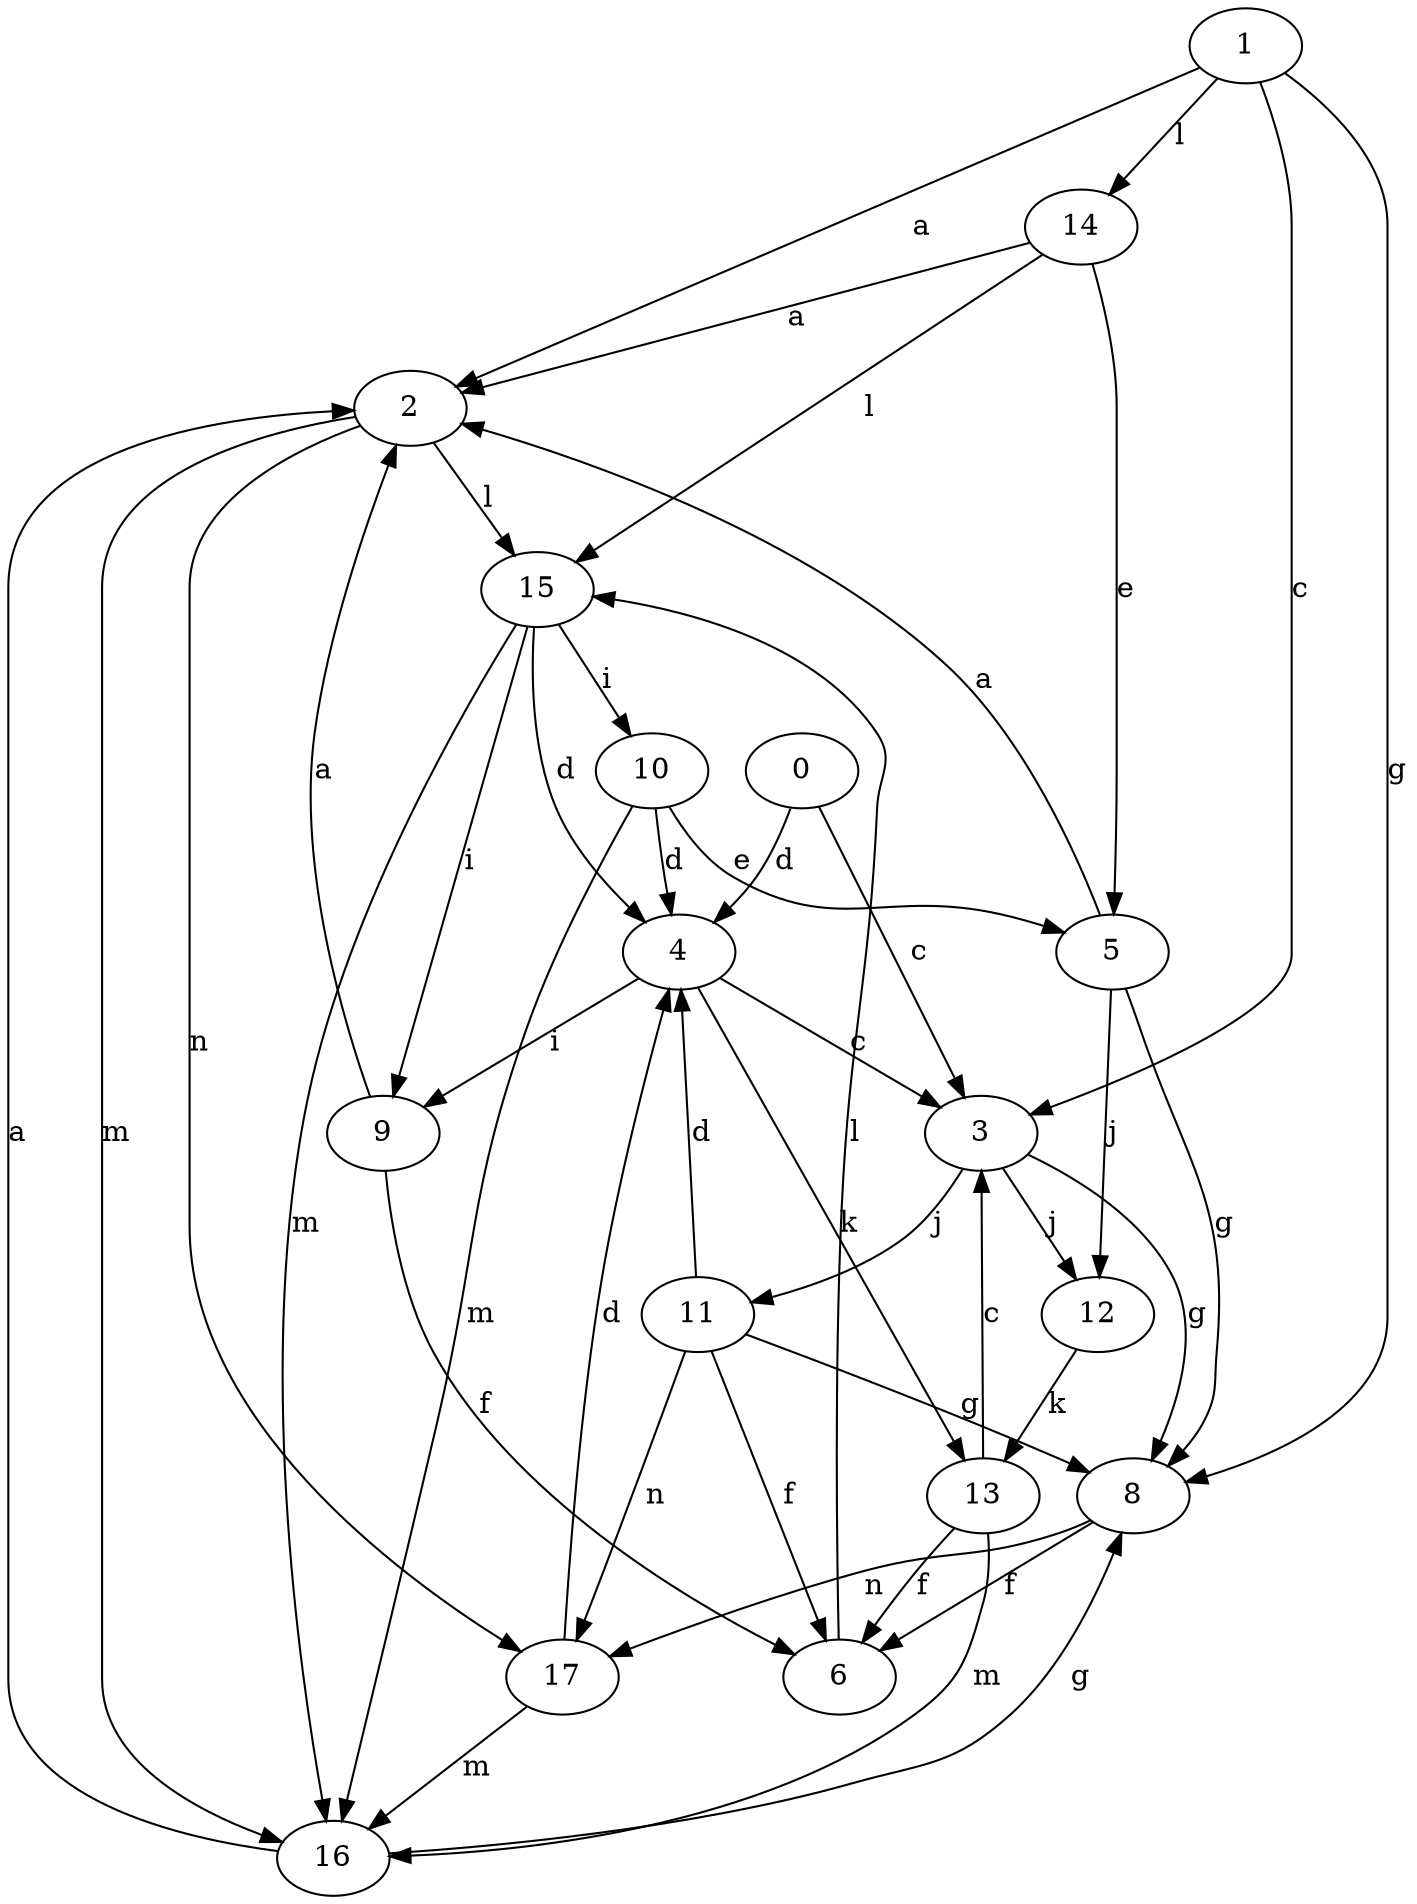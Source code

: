 strict digraph  {
1;
2;
3;
4;
5;
6;
8;
9;
10;
11;
12;
13;
14;
15;
16;
0;
17;
1 -> 2  [label=a];
1 -> 3  [label=c];
1 -> 8  [label=g];
1 -> 14  [label=l];
2 -> 15  [label=l];
2 -> 16  [label=m];
2 -> 17  [label=n];
3 -> 8  [label=g];
3 -> 11  [label=j];
3 -> 12  [label=j];
4 -> 3  [label=c];
4 -> 9  [label=i];
4 -> 13  [label=k];
5 -> 2  [label=a];
5 -> 8  [label=g];
5 -> 12  [label=j];
6 -> 15  [label=l];
8 -> 6  [label=f];
8 -> 17  [label=n];
9 -> 2  [label=a];
9 -> 6  [label=f];
10 -> 4  [label=d];
10 -> 5  [label=e];
10 -> 16  [label=m];
11 -> 4  [label=d];
11 -> 6  [label=f];
11 -> 8  [label=g];
11 -> 17  [label=n];
12 -> 13  [label=k];
13 -> 3  [label=c];
13 -> 6  [label=f];
13 -> 16  [label=m];
14 -> 2  [label=a];
14 -> 5  [label=e];
14 -> 15  [label=l];
15 -> 4  [label=d];
15 -> 9  [label=i];
15 -> 10  [label=i];
15 -> 16  [label=m];
16 -> 2  [label=a];
16 -> 8  [label=g];
0 -> 3  [label=c];
0 -> 4  [label=d];
17 -> 4  [label=d];
17 -> 16  [label=m];
}
